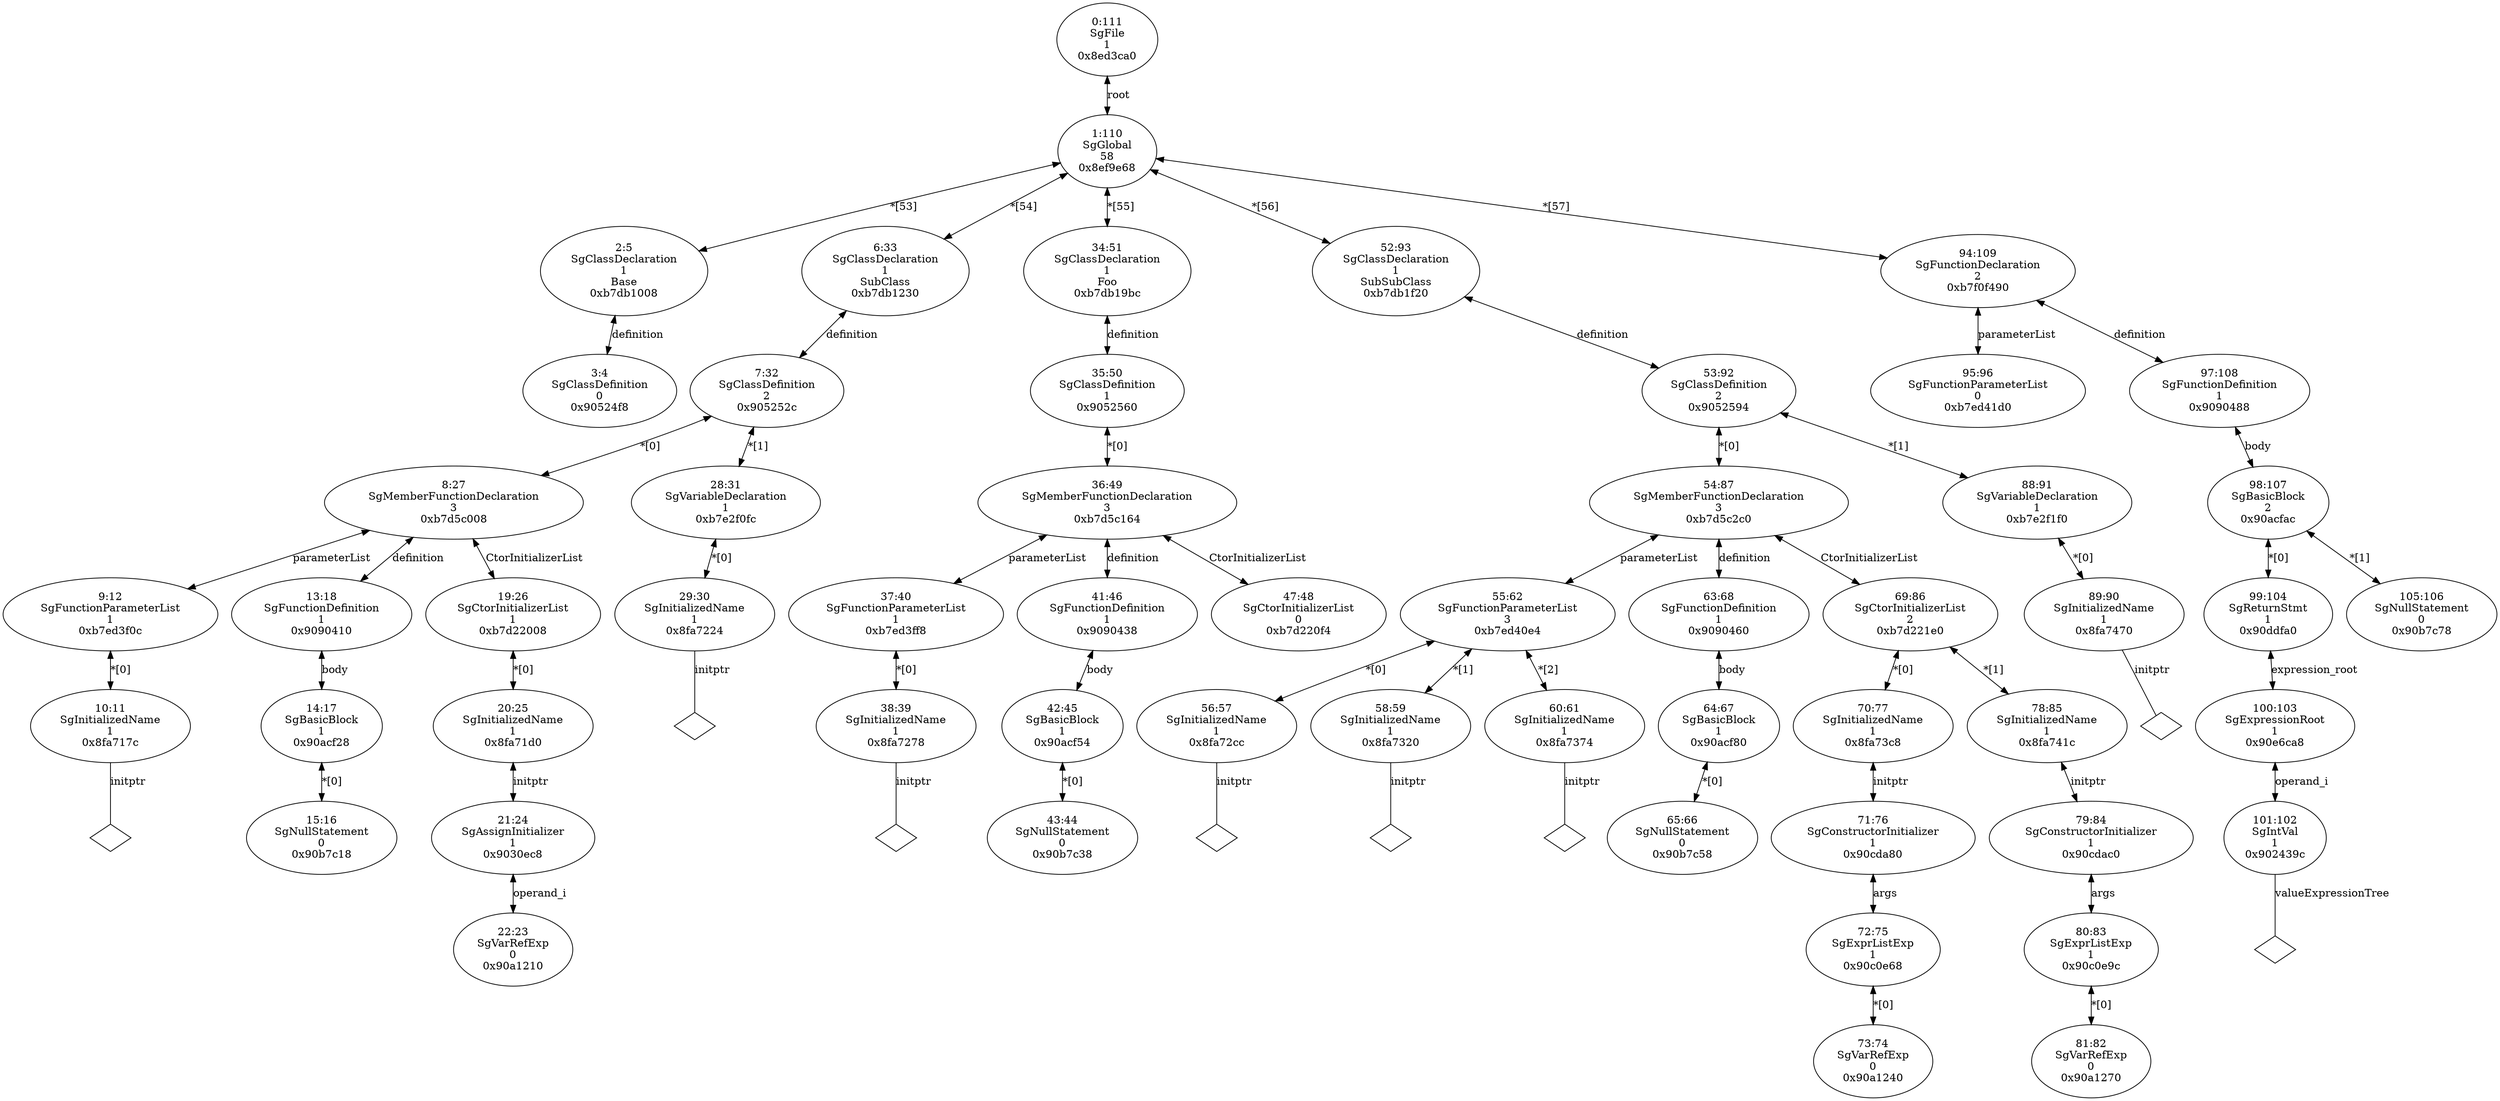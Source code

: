 digraph "G./invokeBaseCtor.C.dot" {
"0x90524f8"[label="3:4\nSgClassDefinition\n0\n0x90524f8\n" ];
"0xb7db1008"[label="2:5\nSgClassDeclaration\n1\nBase\n0xb7db1008\n" ];
"0xb7db1008" -> "0x90524f8"[label="definition" dir=both ];
"0x8fa717c"[label="10:11\nSgInitializedName\n1\n0x8fa717c\n" ];
"0x8fa717c" -> "0x8fa717c__initptr__null"[label="initptr" dir=none ];
"0x8fa717c__initptr__null"[label="" shape=diamond ];
"0xb7ed3f0c"[label="9:12\nSgFunctionParameterList\n1\n0xb7ed3f0c\n" ];
"0xb7ed3f0c" -> "0x8fa717c"[label="*[0]" dir=both ];
"0x90b7c18"[label="15:16\nSgNullStatement\n0\n0x90b7c18\n" ];
"0x90acf28"[label="14:17\nSgBasicBlock\n1\n0x90acf28\n" ];
"0x90acf28" -> "0x90b7c18"[label="*[0]" dir=both ];
"0x9090410"[label="13:18\nSgFunctionDefinition\n1\n0x9090410\n" ];
"0x9090410" -> "0x90acf28"[label="body" dir=both ];
"0x90a1210"[label="22:23\nSgVarRefExp\n0\n0x90a1210\n" ];
"0x9030ec8"[label="21:24\nSgAssignInitializer\n1\n0x9030ec8\n" ];
"0x9030ec8" -> "0x90a1210"[label="operand_i" dir=both ];
"0x8fa71d0"[label="20:25\nSgInitializedName\n1\n0x8fa71d0\n" ];
"0x8fa71d0" -> "0x9030ec8"[label="initptr" dir=both ];
"0xb7d22008"[label="19:26\nSgCtorInitializerList\n1\n0xb7d22008\n" ];
"0xb7d22008" -> "0x8fa71d0"[label="*[0]" dir=both ];
"0xb7d5c008"[label="8:27\nSgMemberFunctionDeclaration\n3\n0xb7d5c008\n" ];
"0xb7d5c008" -> "0xb7ed3f0c"[label="parameterList" dir=both ];
"0xb7d5c008" -> "0x9090410"[label="definition" dir=both ];
"0xb7d5c008" -> "0xb7d22008"[label="CtorInitializerList" dir=both ];
"0x8fa7224"[label="29:30\nSgInitializedName\n1\n0x8fa7224\n" ];
"0x8fa7224" -> "0x8fa7224__initptr__null"[label="initptr" dir=none ];
"0x8fa7224__initptr__null"[label="" shape=diamond ];
"0xb7e2f0fc"[label="28:31\nSgVariableDeclaration\n1\n0xb7e2f0fc\n" ];
"0xb7e2f0fc" -> "0x8fa7224"[label="*[0]" dir=both ];
"0x905252c"[label="7:32\nSgClassDefinition\n2\n0x905252c\n" ];
"0x905252c" -> "0xb7d5c008"[label="*[0]" dir=both ];
"0x905252c" -> "0xb7e2f0fc"[label="*[1]" dir=both ];
"0xb7db1230"[label="6:33\nSgClassDeclaration\n1\nSubClass\n0xb7db1230\n" ];
"0xb7db1230" -> "0x905252c"[label="definition" dir=both ];
"0x8fa7278"[label="38:39\nSgInitializedName\n1\n0x8fa7278\n" ];
"0x8fa7278" -> "0x8fa7278__initptr__null"[label="initptr" dir=none ];
"0x8fa7278__initptr__null"[label="" shape=diamond ];
"0xb7ed3ff8"[label="37:40\nSgFunctionParameterList\n1\n0xb7ed3ff8\n" ];
"0xb7ed3ff8" -> "0x8fa7278"[label="*[0]" dir=both ];
"0x90b7c38"[label="43:44\nSgNullStatement\n0\n0x90b7c38\n" ];
"0x90acf54"[label="42:45\nSgBasicBlock\n1\n0x90acf54\n" ];
"0x90acf54" -> "0x90b7c38"[label="*[0]" dir=both ];
"0x9090438"[label="41:46\nSgFunctionDefinition\n1\n0x9090438\n" ];
"0x9090438" -> "0x90acf54"[label="body" dir=both ];
"0xb7d220f4"[label="47:48\nSgCtorInitializerList\n0\n0xb7d220f4\n" ];
"0xb7d5c164"[label="36:49\nSgMemberFunctionDeclaration\n3\n0xb7d5c164\n" ];
"0xb7d5c164" -> "0xb7ed3ff8"[label="parameterList" dir=both ];
"0xb7d5c164" -> "0x9090438"[label="definition" dir=both ];
"0xb7d5c164" -> "0xb7d220f4"[label="CtorInitializerList" dir=both ];
"0x9052560"[label="35:50\nSgClassDefinition\n1\n0x9052560\n" ];
"0x9052560" -> "0xb7d5c164"[label="*[0]" dir=both ];
"0xb7db19bc"[label="34:51\nSgClassDeclaration\n1\nFoo\n0xb7db19bc\n" ];
"0xb7db19bc" -> "0x9052560"[label="definition" dir=both ];
"0x8fa72cc"[label="56:57\nSgInitializedName\n1\n0x8fa72cc\n" ];
"0x8fa72cc" -> "0x8fa72cc__initptr__null"[label="initptr" dir=none ];
"0x8fa72cc__initptr__null"[label="" shape=diamond ];
"0x8fa7320"[label="58:59\nSgInitializedName\n1\n0x8fa7320\n" ];
"0x8fa7320" -> "0x8fa7320__initptr__null"[label="initptr" dir=none ];
"0x8fa7320__initptr__null"[label="" shape=diamond ];
"0x8fa7374"[label="60:61\nSgInitializedName\n1\n0x8fa7374\n" ];
"0x8fa7374" -> "0x8fa7374__initptr__null"[label="initptr" dir=none ];
"0x8fa7374__initptr__null"[label="" shape=diamond ];
"0xb7ed40e4"[label="55:62\nSgFunctionParameterList\n3\n0xb7ed40e4\n" ];
"0xb7ed40e4" -> "0x8fa72cc"[label="*[0]" dir=both ];
"0xb7ed40e4" -> "0x8fa7320"[label="*[1]" dir=both ];
"0xb7ed40e4" -> "0x8fa7374"[label="*[2]" dir=both ];
"0x90b7c58"[label="65:66\nSgNullStatement\n0\n0x90b7c58\n" ];
"0x90acf80"[label="64:67\nSgBasicBlock\n1\n0x90acf80\n" ];
"0x90acf80" -> "0x90b7c58"[label="*[0]" dir=both ];
"0x9090460"[label="63:68\nSgFunctionDefinition\n1\n0x9090460\n" ];
"0x9090460" -> "0x90acf80"[label="body" dir=both ];
"0x90a1240"[label="73:74\nSgVarRefExp\n0\n0x90a1240\n" ];
"0x90c0e68"[label="72:75\nSgExprListExp\n1\n0x90c0e68\n" ];
"0x90c0e68" -> "0x90a1240"[label="*[0]" dir=both ];
"0x90cda80"[label="71:76\nSgConstructorInitializer\n1\n0x90cda80\n" ];
"0x90cda80" -> "0x90c0e68"[label="args" dir=both ];
"0x8fa73c8"[label="70:77\nSgInitializedName\n1\n0x8fa73c8\n" ];
"0x8fa73c8" -> "0x90cda80"[label="initptr" dir=both ];
"0x90a1270"[label="81:82\nSgVarRefExp\n0\n0x90a1270\n" ];
"0x90c0e9c"[label="80:83\nSgExprListExp\n1\n0x90c0e9c\n" ];
"0x90c0e9c" -> "0x90a1270"[label="*[0]" dir=both ];
"0x90cdac0"[label="79:84\nSgConstructorInitializer\n1\n0x90cdac0\n" ];
"0x90cdac0" -> "0x90c0e9c"[label="args" dir=both ];
"0x8fa741c"[label="78:85\nSgInitializedName\n1\n0x8fa741c\n" ];
"0x8fa741c" -> "0x90cdac0"[label="initptr" dir=both ];
"0xb7d221e0"[label="69:86\nSgCtorInitializerList\n2\n0xb7d221e0\n" ];
"0xb7d221e0" -> "0x8fa73c8"[label="*[0]" dir=both ];
"0xb7d221e0" -> "0x8fa741c"[label="*[1]" dir=both ];
"0xb7d5c2c0"[label="54:87\nSgMemberFunctionDeclaration\n3\n0xb7d5c2c0\n" ];
"0xb7d5c2c0" -> "0xb7ed40e4"[label="parameterList" dir=both ];
"0xb7d5c2c0" -> "0x9090460"[label="definition" dir=both ];
"0xb7d5c2c0" -> "0xb7d221e0"[label="CtorInitializerList" dir=both ];
"0x8fa7470"[label="89:90\nSgInitializedName\n1\n0x8fa7470\n" ];
"0x8fa7470" -> "0x8fa7470__initptr__null"[label="initptr" dir=none ];
"0x8fa7470__initptr__null"[label="" shape=diamond ];
"0xb7e2f1f0"[label="88:91\nSgVariableDeclaration\n1\n0xb7e2f1f0\n" ];
"0xb7e2f1f0" -> "0x8fa7470"[label="*[0]" dir=both ];
"0x9052594"[label="53:92\nSgClassDefinition\n2\n0x9052594\n" ];
"0x9052594" -> "0xb7d5c2c0"[label="*[0]" dir=both ];
"0x9052594" -> "0xb7e2f1f0"[label="*[1]" dir=both ];
"0xb7db1f20"[label="52:93\nSgClassDeclaration\n1\nSubSubClass\n0xb7db1f20\n" ];
"0xb7db1f20" -> "0x9052594"[label="definition" dir=both ];
"0xb7ed41d0"[label="95:96\nSgFunctionParameterList\n0\n0xb7ed41d0\n" ];
"0x902439c"[label="101:102\nSgIntVal\n1\n0x902439c\n" ];
"0x902439c" -> "0x902439c__valueExpressionTree__null"[label="valueExpressionTree" dir=none ];
"0x902439c__valueExpressionTree__null"[label="" shape=diamond ];
"0x90e6ca8"[label="100:103\nSgExpressionRoot\n1\n0x90e6ca8\n" ];
"0x90e6ca8" -> "0x902439c"[label="operand_i" dir=both ];
"0x90ddfa0"[label="99:104\nSgReturnStmt\n1\n0x90ddfa0\n" ];
"0x90ddfa0" -> "0x90e6ca8"[label="expression_root" dir=both ];
"0x90b7c78"[label="105:106\nSgNullStatement\n0\n0x90b7c78\n" ];
"0x90acfac"[label="98:107\nSgBasicBlock\n2\n0x90acfac\n" ];
"0x90acfac" -> "0x90ddfa0"[label="*[0]" dir=both ];
"0x90acfac" -> "0x90b7c78"[label="*[1]" dir=both ];
"0x9090488"[label="97:108\nSgFunctionDefinition\n1\n0x9090488\n" ];
"0x9090488" -> "0x90acfac"[label="body" dir=both ];
"0xb7f0f490"[label="94:109\nSgFunctionDeclaration\n2\n0xb7f0f490\n" ];
"0xb7f0f490" -> "0xb7ed41d0"[label="parameterList" dir=both ];
"0xb7f0f490" -> "0x9090488"[label="definition" dir=both ];
"0x8ef9e68"[label="1:110\nSgGlobal\n58\n0x8ef9e68\n" ];
"0x8ef9e68" -> "0xb7db1008"[label="*[53]" dir=both ];
"0x8ef9e68" -> "0xb7db1230"[label="*[54]" dir=both ];
"0x8ef9e68" -> "0xb7db19bc"[label="*[55]" dir=both ];
"0x8ef9e68" -> "0xb7db1f20"[label="*[56]" dir=both ];
"0x8ef9e68" -> "0xb7f0f490"[label="*[57]" dir=both ];
"0x8ed3ca0"[label="0:111\nSgFile\n1\n0x8ed3ca0\n" ];
"0x8ed3ca0" -> "0x8ef9e68"[label="root" dir=both ];
}
